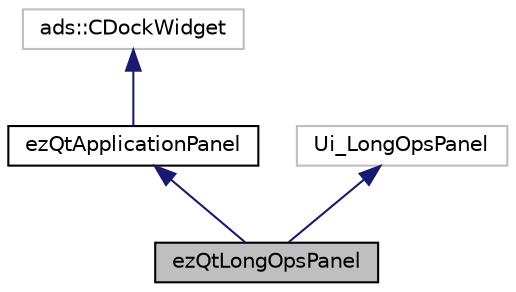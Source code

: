 digraph "ezQtLongOpsPanel"
{
 // LATEX_PDF_SIZE
  edge [fontname="Helvetica",fontsize="10",labelfontname="Helvetica",labelfontsize="10"];
  node [fontname="Helvetica",fontsize="10",shape=record];
  Node1 [label="ezQtLongOpsPanel",height=0.2,width=0.4,color="black", fillcolor="grey75", style="filled", fontcolor="black",tooltip="This panel listens to events from ezLongOpControllerManager and displays all currently known long ope..."];
  Node2 -> Node1 [dir="back",color="midnightblue",fontsize="10",style="solid",fontname="Helvetica"];
  Node2 [label="ezQtApplicationPanel",height=0.2,width=0.4,color="black", fillcolor="white", style="filled",URL="$d7/d1d/classez_qt_application_panel.htm",tooltip="Base class for all panels that are supposed to be application wide (not tied to some document)."];
  Node3 -> Node2 [dir="back",color="midnightblue",fontsize="10",style="solid",fontname="Helvetica"];
  Node3 [label="ads::CDockWidget",height=0.2,width=0.4,color="grey75", fillcolor="white", style="filled",tooltip=" "];
  Node4 -> Node1 [dir="back",color="midnightblue",fontsize="10",style="solid",fontname="Helvetica"];
  Node4 [label="Ui_LongOpsPanel",height=0.2,width=0.4,color="grey75", fillcolor="white", style="filled",tooltip=" "];
}

